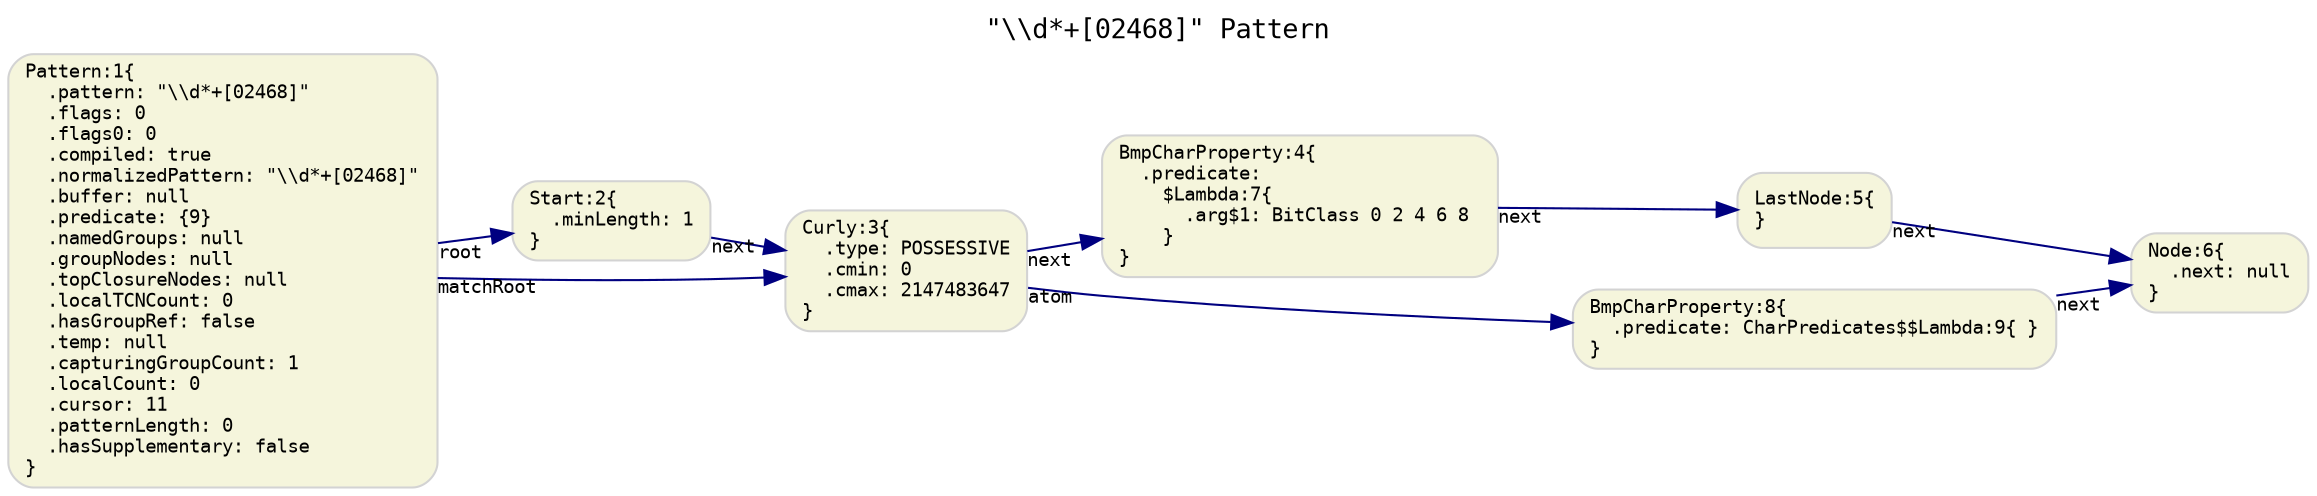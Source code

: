digraph G {
  rankdir=LR;
  labelloc="t";
  label="\"\\\\d*+[02468]\" Pattern\l";
  graph [fontname="Monospace", fontsize="13"]

  // default nodes
  node [fontname="Monospace", fontsize="9", shape="box", style="rounded,filled", color="LightGray", fillcolor="Beige"]
  1[ label="Pattern:1\{\l  .pattern: \"\\\\d*+[02468]\"\l  .flags: 0\l  .flags0: 0\l  .compiled: true\l  .normalizedPattern: \"\\\\d*+[02468]\"\l  .buffer: null\l  .predicate: \{9\}\l  .namedGroups: null\l  .groupNodes: null\l  .topClosureNodes: null\l  .localTCNCount: 0\l  .hasGroupRef: false\l  .temp: null\l  .capturingGroupCount: 1\l  .localCount: 0\l  .cursor: 11\l  .patternLength: 0\l  .hasSupplementary: false\l\}\l" ]
  2[ label="Start:2\{\l  .minLength: 1\l\}\l" ]
  3[ label="Curly:3\{\l  .type: POSSESSIVE\l  .cmin: 0\l  .cmax: 2147483647\l\}\l" ]
  4[ label="BmpCharProperty:4\{\l  .predicate:\l    $Lambda:7\{\l      .arg$1: BitClass 0 2 4 6 8 \l    \}\l\}\l" ]
  5[ label="LastNode:5\{\l\}\l" ]
  6[ label="Node:6\{\l  .next: null\l\}\l" ]
  8[ label="BmpCharProperty:8\{\l  .predicate: CharPredicates$$Lambda:9\{ \}\l\}\l" ]

  // default edges
  edge [fontname="Monospace", fontsize="9", color="Navy"]
  5 -> 6 [ label="",  taillabel="next" ]
  4 -> 5 [ label="",  taillabel="next" ]
  3 -> 4 [ label="",  taillabel="next" ]
  8 -> 6 [ label="",  taillabel="next" ]
  3 -> 8 [ label="",  taillabel="atom" ]
  2 -> 3 [ label="",  taillabel="next" ]
  1 -> 2 [ label="",  taillabel="root" ]
  1 -> 3 [ label="",  taillabel="matchRoot" ]
}
